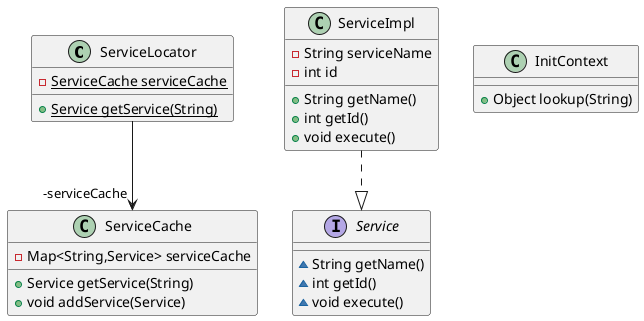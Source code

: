 @startuml
class ServiceLocator {
- {static} ServiceCache serviceCache
+ {static} Service getService(String)
}
class ServiceImpl {
- String serviceName
- int id
+ String getName()
+ int getId()
+ void execute()
}
class ServiceCache {
- Map<String,Service> serviceCache
+ Service getService(String)
+ void addService(Service)
}
interface Service {
~ String getName()
~ int getId()
~ void execute()
}
class InitContext {
+ Object lookup(String)
}


ServiceLocator -->  "-serviceCache" ServiceCache
ServiceImpl ..|> Service
@enduml